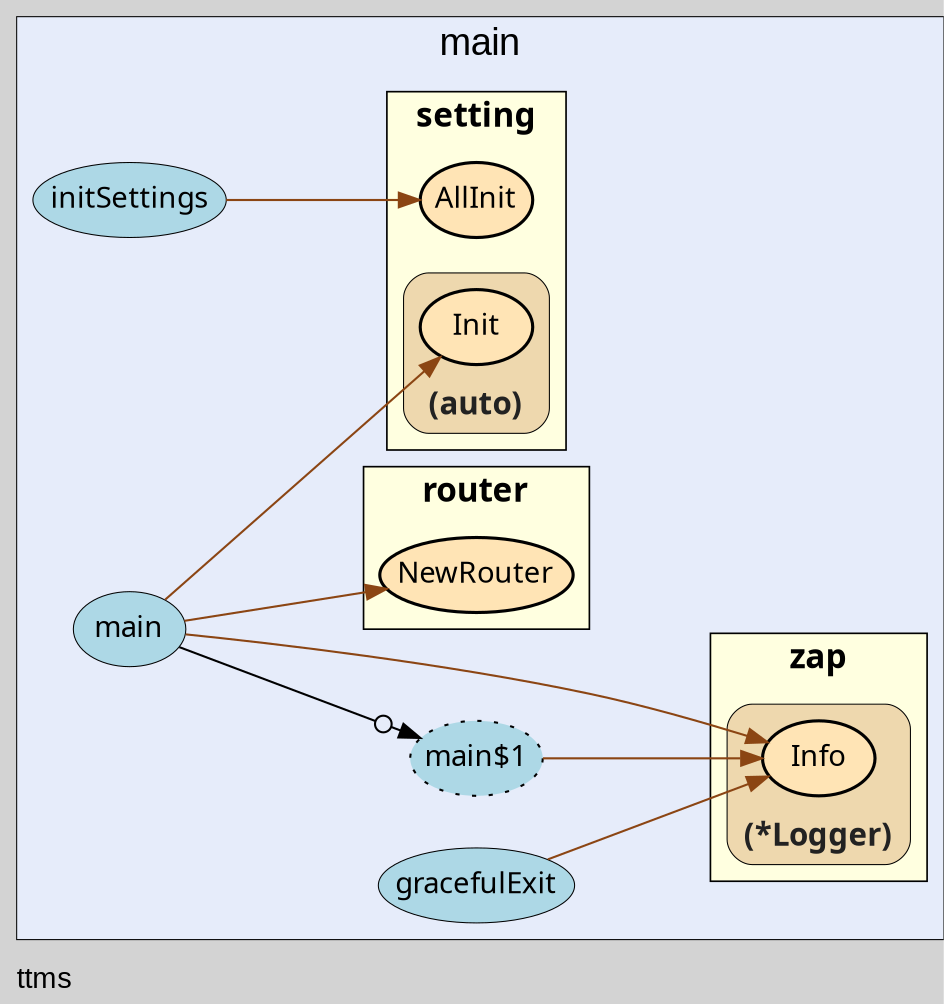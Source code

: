 digraph gocallvis {
    label="ttms";
    labeljust="l";
    fontname="Arial";
    fontsize="14";
    rankdir="LR";
    bgcolor="lightgray";
    style="solid";
    penwidth="0.5";
    pad="0.0";
    nodesep="0.35";

    node [shape="ellipse" style="filled" fillcolor="honeydew" fontname="Verdana" penwidth="1.0" margin="0.05,0.0"];
    edge [minlen="2"]

    subgraph "cluster_focus" {
        fontsize="18";
bgcolor="#e6ecfa";
label="main";
labelloc="t";
labeljust="c";
        
        "ttms.initSettings" [ penwidth="0.5" fillcolor="lightblue" label="initSettings" ]
        "ttms.main" [ fillcolor="lightblue" label="main" penwidth="0.5" ]
        "ttms.main$1" [ fillcolor="lightblue" label="main$1" style="dotted,filled" ]
        "ttms.gracefulExit" [ fillcolor="lightblue" label="gracefulExit" penwidth="0.5" ]
        
        subgraph "cluster_go.uber.org/zap" {
        fillcolor="lightyellow";
label="zap";
tooltip="package: go.uber.org/zap";
penwidth="0.8";
fontsize="16";
style="filled";
fontname="Tahoma bold";
rank="sink";
URL="/?f=go.uber.org/zap";
        
        
        subgraph "cluster_*go.uber.org/zap.Logger" {
        labelloc="b";
style="rounded,filled";
fillcolor="wheat2";
label="(*Logger)";
tooltip="type: *go.uber.org/zap.Logger";
penwidth="0.5";
fontsize="15";
fontcolor="#222222";
        
        "(*go.uber.org/zap.Logger).Info" [ label="Info" penwidth="1.5" fillcolor="moccasin" ]
        
    }

    }

        subgraph "cluster_ttms/internal/routing/router" {
        penwidth="0.8";
style="filled";
fillcolor="lightyellow";
fontname="Tahoma bold";
rank="sink";
URL="/?f=ttms/internal/routing/router";
fontsize="16";
label="router";
tooltip="package: ttms/internal/routing/router";
        
        "ttms/internal/routing/router.NewRouter" [ fillcolor="moccasin" label="NewRouter" penwidth="1.5" ]
        
    }

        subgraph "cluster_ttms/internal/setting" {
        penwidth="0.8";
style="filled";
fillcolor="lightyellow";
fontname="Tahoma bold";
label="setting";
fontsize="16";
rank="sink";
URL="/?f=ttms/internal/setting";
tooltip="package: ttms/internal/setting";
        
        "ttms/internal/setting.AllInit" [ fillcolor="moccasin" label="AllInit" penwidth="1.5" ]
        
        subgraph "cluster_ttms/internal/setting.auto" {
        fontcolor="#222222";
labelloc="b";
style="rounded,filled";
fillcolor="wheat2";
label="(auto)";
tooltip="type: ttms/internal/setting.auto";
penwidth="0.5";
fontsize="15";
        
        "(ttms/internal/setting.auto).Init" [ fillcolor="moccasin" label="Init" penwidth="1.5" ]
        
    }

    }

    }

    "ttms.initSettings" -> "ttms/internal/setting.AllInit" [ color="saddlebrown" ]
    "ttms.main" -> "ttms/internal/routing/router.NewRouter" [ color="saddlebrown" ]
    "ttms.main" -> "(*go.uber.org/zap.Logger).Info" [ color="saddlebrown" ]
    "ttms.main$1" -> "(*go.uber.org/zap.Logger).Info" [ color="saddlebrown" ]
    "ttms.main" -> "ttms.main$1" [ arrowhead="normalnoneodot" ]
    "ttms.main" -> "(ttms/internal/setting.auto).Init" [ color="saddlebrown" ]
    "ttms.gracefulExit" -> "(*go.uber.org/zap.Logger).Info" [ color="saddlebrown" ]
}
